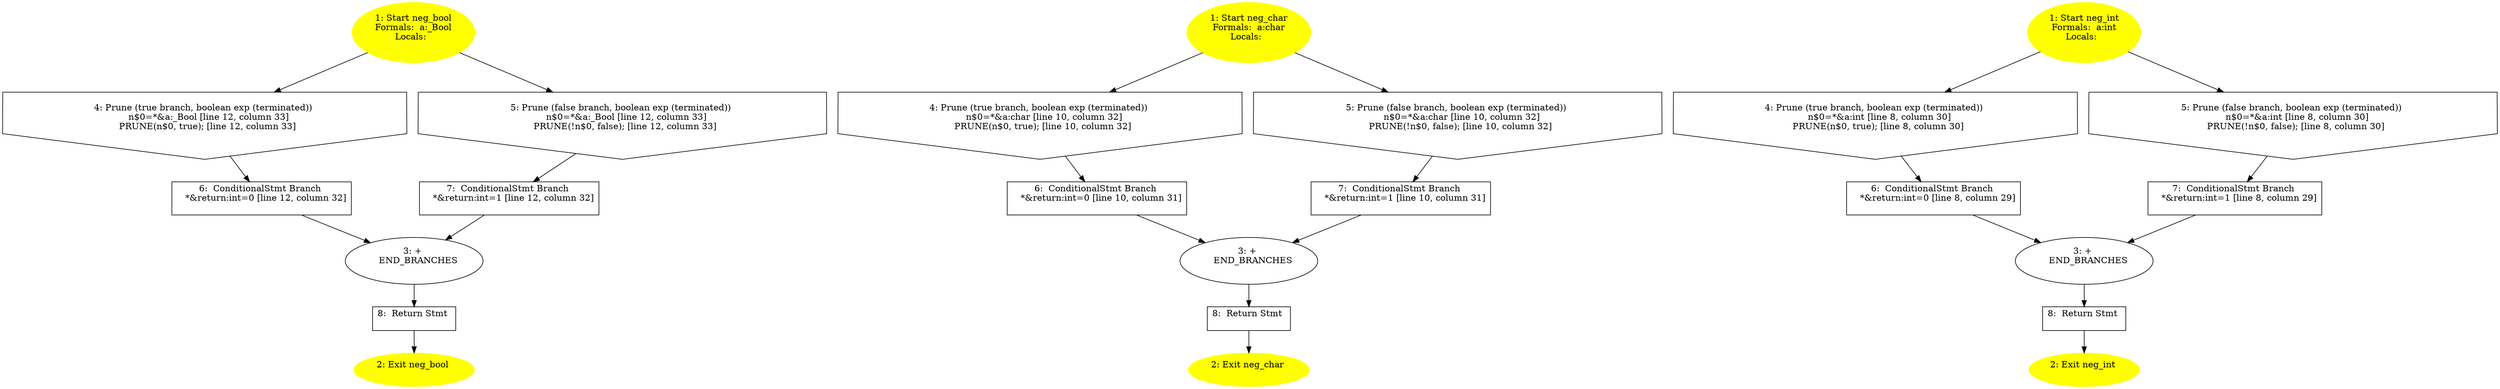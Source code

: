 /* @generated */
digraph cfg {
"neg_bool.e953d6477eaaeafa_1" [label="1: Start neg_bool\nFormals:  a:_Bool\nLocals:  \n  " color=yellow style=filled]
	

	 "neg_bool.e953d6477eaaeafa_1" -> "neg_bool.e953d6477eaaeafa_4" ;
	 "neg_bool.e953d6477eaaeafa_1" -> "neg_bool.e953d6477eaaeafa_5" ;
"neg_bool.e953d6477eaaeafa_2" [label="2: Exit neg_bool \n  " color=yellow style=filled]
	

"neg_bool.e953d6477eaaeafa_3" [label="3: + \n   END_BRANCHES\n " ]
	

	 "neg_bool.e953d6477eaaeafa_3" -> "neg_bool.e953d6477eaaeafa_8" ;
"neg_bool.e953d6477eaaeafa_4" [label="4: Prune (true branch, boolean exp (terminated)) \n   n$0=*&a:_Bool [line 12, column 33]\n  PRUNE(n$0, true); [line 12, column 33]\n " shape="invhouse"]
	

	 "neg_bool.e953d6477eaaeafa_4" -> "neg_bool.e953d6477eaaeafa_6" ;
"neg_bool.e953d6477eaaeafa_5" [label="5: Prune (false branch, boolean exp (terminated)) \n   n$0=*&a:_Bool [line 12, column 33]\n  PRUNE(!n$0, false); [line 12, column 33]\n " shape="invhouse"]
	

	 "neg_bool.e953d6477eaaeafa_5" -> "neg_bool.e953d6477eaaeafa_7" ;
"neg_bool.e953d6477eaaeafa_6" [label="6:  ConditionalStmt Branch \n   *&return:int=0 [line 12, column 32]\n " shape="box"]
	

	 "neg_bool.e953d6477eaaeafa_6" -> "neg_bool.e953d6477eaaeafa_3" ;
"neg_bool.e953d6477eaaeafa_7" [label="7:  ConditionalStmt Branch \n   *&return:int=1 [line 12, column 32]\n " shape="box"]
	

	 "neg_bool.e953d6477eaaeafa_7" -> "neg_bool.e953d6477eaaeafa_3" ;
"neg_bool.e953d6477eaaeafa_8" [label="8:  Return Stmt \n  " shape="box"]
	

	 "neg_bool.e953d6477eaaeafa_8" -> "neg_bool.e953d6477eaaeafa_2" ;
"neg_char.53ef6b31d8438604_1" [label="1: Start neg_char\nFormals:  a:char\nLocals:  \n  " color=yellow style=filled]
	

	 "neg_char.53ef6b31d8438604_1" -> "neg_char.53ef6b31d8438604_4" ;
	 "neg_char.53ef6b31d8438604_1" -> "neg_char.53ef6b31d8438604_5" ;
"neg_char.53ef6b31d8438604_2" [label="2: Exit neg_char \n  " color=yellow style=filled]
	

"neg_char.53ef6b31d8438604_3" [label="3: + \n   END_BRANCHES\n " ]
	

	 "neg_char.53ef6b31d8438604_3" -> "neg_char.53ef6b31d8438604_8" ;
"neg_char.53ef6b31d8438604_4" [label="4: Prune (true branch, boolean exp (terminated)) \n   n$0=*&a:char [line 10, column 32]\n  PRUNE(n$0, true); [line 10, column 32]\n " shape="invhouse"]
	

	 "neg_char.53ef6b31d8438604_4" -> "neg_char.53ef6b31d8438604_6" ;
"neg_char.53ef6b31d8438604_5" [label="5: Prune (false branch, boolean exp (terminated)) \n   n$0=*&a:char [line 10, column 32]\n  PRUNE(!n$0, false); [line 10, column 32]\n " shape="invhouse"]
	

	 "neg_char.53ef6b31d8438604_5" -> "neg_char.53ef6b31d8438604_7" ;
"neg_char.53ef6b31d8438604_6" [label="6:  ConditionalStmt Branch \n   *&return:int=0 [line 10, column 31]\n " shape="box"]
	

	 "neg_char.53ef6b31d8438604_6" -> "neg_char.53ef6b31d8438604_3" ;
"neg_char.53ef6b31d8438604_7" [label="7:  ConditionalStmt Branch \n   *&return:int=1 [line 10, column 31]\n " shape="box"]
	

	 "neg_char.53ef6b31d8438604_7" -> "neg_char.53ef6b31d8438604_3" ;
"neg_char.53ef6b31d8438604_8" [label="8:  Return Stmt \n  " shape="box"]
	

	 "neg_char.53ef6b31d8438604_8" -> "neg_char.53ef6b31d8438604_2" ;
"neg_int.2aa25aca565c41dd_1" [label="1: Start neg_int\nFormals:  a:int\nLocals:  \n  " color=yellow style=filled]
	

	 "neg_int.2aa25aca565c41dd_1" -> "neg_int.2aa25aca565c41dd_4" ;
	 "neg_int.2aa25aca565c41dd_1" -> "neg_int.2aa25aca565c41dd_5" ;
"neg_int.2aa25aca565c41dd_2" [label="2: Exit neg_int \n  " color=yellow style=filled]
	

"neg_int.2aa25aca565c41dd_3" [label="3: + \n   END_BRANCHES\n " ]
	

	 "neg_int.2aa25aca565c41dd_3" -> "neg_int.2aa25aca565c41dd_8" ;
"neg_int.2aa25aca565c41dd_4" [label="4: Prune (true branch, boolean exp (terminated)) \n   n$0=*&a:int [line 8, column 30]\n  PRUNE(n$0, true); [line 8, column 30]\n " shape="invhouse"]
	

	 "neg_int.2aa25aca565c41dd_4" -> "neg_int.2aa25aca565c41dd_6" ;
"neg_int.2aa25aca565c41dd_5" [label="5: Prune (false branch, boolean exp (terminated)) \n   n$0=*&a:int [line 8, column 30]\n  PRUNE(!n$0, false); [line 8, column 30]\n " shape="invhouse"]
	

	 "neg_int.2aa25aca565c41dd_5" -> "neg_int.2aa25aca565c41dd_7" ;
"neg_int.2aa25aca565c41dd_6" [label="6:  ConditionalStmt Branch \n   *&return:int=0 [line 8, column 29]\n " shape="box"]
	

	 "neg_int.2aa25aca565c41dd_6" -> "neg_int.2aa25aca565c41dd_3" ;
"neg_int.2aa25aca565c41dd_7" [label="7:  ConditionalStmt Branch \n   *&return:int=1 [line 8, column 29]\n " shape="box"]
	

	 "neg_int.2aa25aca565c41dd_7" -> "neg_int.2aa25aca565c41dd_3" ;
"neg_int.2aa25aca565c41dd_8" [label="8:  Return Stmt \n  " shape="box"]
	

	 "neg_int.2aa25aca565c41dd_8" -> "neg_int.2aa25aca565c41dd_2" ;
}
